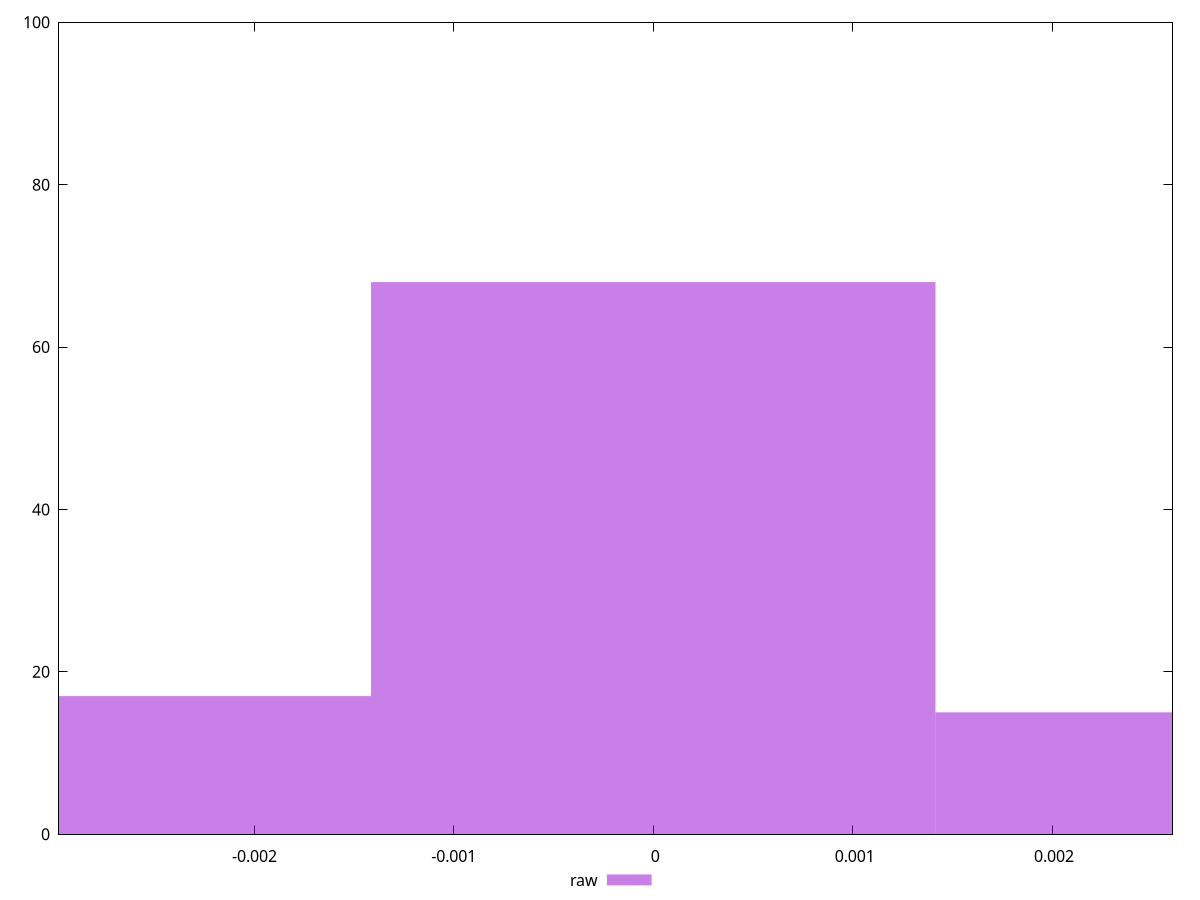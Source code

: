 reset

$raw <<EOF
-0.0028307072680956915 17
0.0028307072680956915 15
0 68
EOF

set key outside below
set boxwidth 0.0028307072680956915
set xrange [-0.0029801553513026267:0.002604190392370922]
set yrange [0:100]
set trange [0:100]
set style fill transparent solid 0.5 noborder
set terminal svg size 640, 490 enhanced background rgb 'white'
set output "reports/report_00028_2021-02-24T12-49-42.674Z/meta/pScore-difference/samples/music/raw/histogram.svg"

plot $raw title "raw" with boxes

reset
